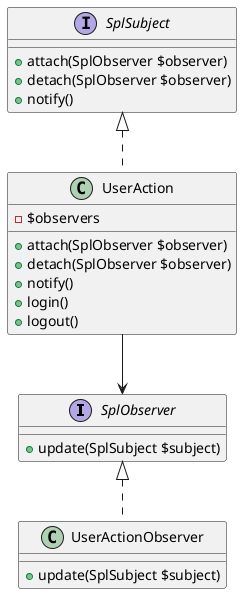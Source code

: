 @startuml
interface SplObserver {
    + update(SplSubject $subject)
}

interface SplSubject {
    + attach(SplObserver $observer)
    + detach(SplObserver $observer)
    + notify()
}

class UserActionObserver {
    + update(SplSubject $subject)
}

class UserAction {
    - $observers
    + attach(SplObserver $observer)
    + detach(SplObserver $observer)
    + notify()
    + login()
    + logout()
}

SplObserver <|.. UserActionObserver
SplSubject <|.. UserAction
UserAction --> SplObserver
@enduml
